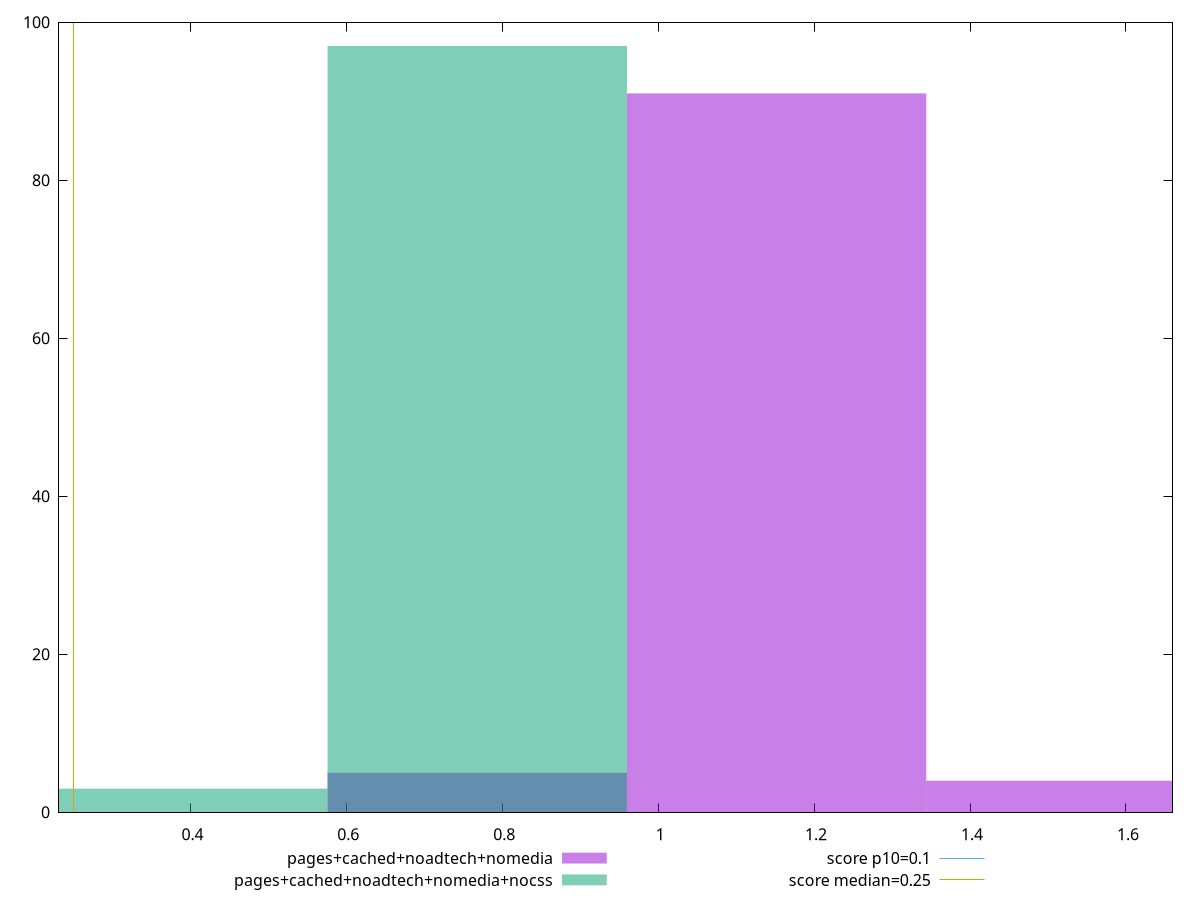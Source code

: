 reset

$pagesCachedNoadtechNomedia <<EOF
1.1519082951495858 91
0.7679388634330573 5
1.5358777268661146 4
EOF

$pagesCachedNoadtechNomediaNocss <<EOF
0.38396943171652864 3
0.7679388634330573 97
EOF

set key outside below
set boxwidth 0.38396943171652864
set xrange [0.23147960069444443:1.6597258911132815]
set yrange [0:100]
set trange [0:100]
set style fill transparent solid 0.5 noborder

set parametric
set terminal svg size 640, 500 enhanced background rgb 'white'
set output "report_00013_2021-02-09T12-04-24.940Z/cumulative-layout-shift/comparison/histogram/3_vs_4.svg"

plot $pagesCachedNoadtechNomedia title "pages+cached+noadtech+nomedia" with boxes, \
     $pagesCachedNoadtechNomediaNocss title "pages+cached+noadtech+nomedia+nocss" with boxes, \
     0.1,t title "score p10=0.1", \
     0.25,t title "score median=0.25"

reset
